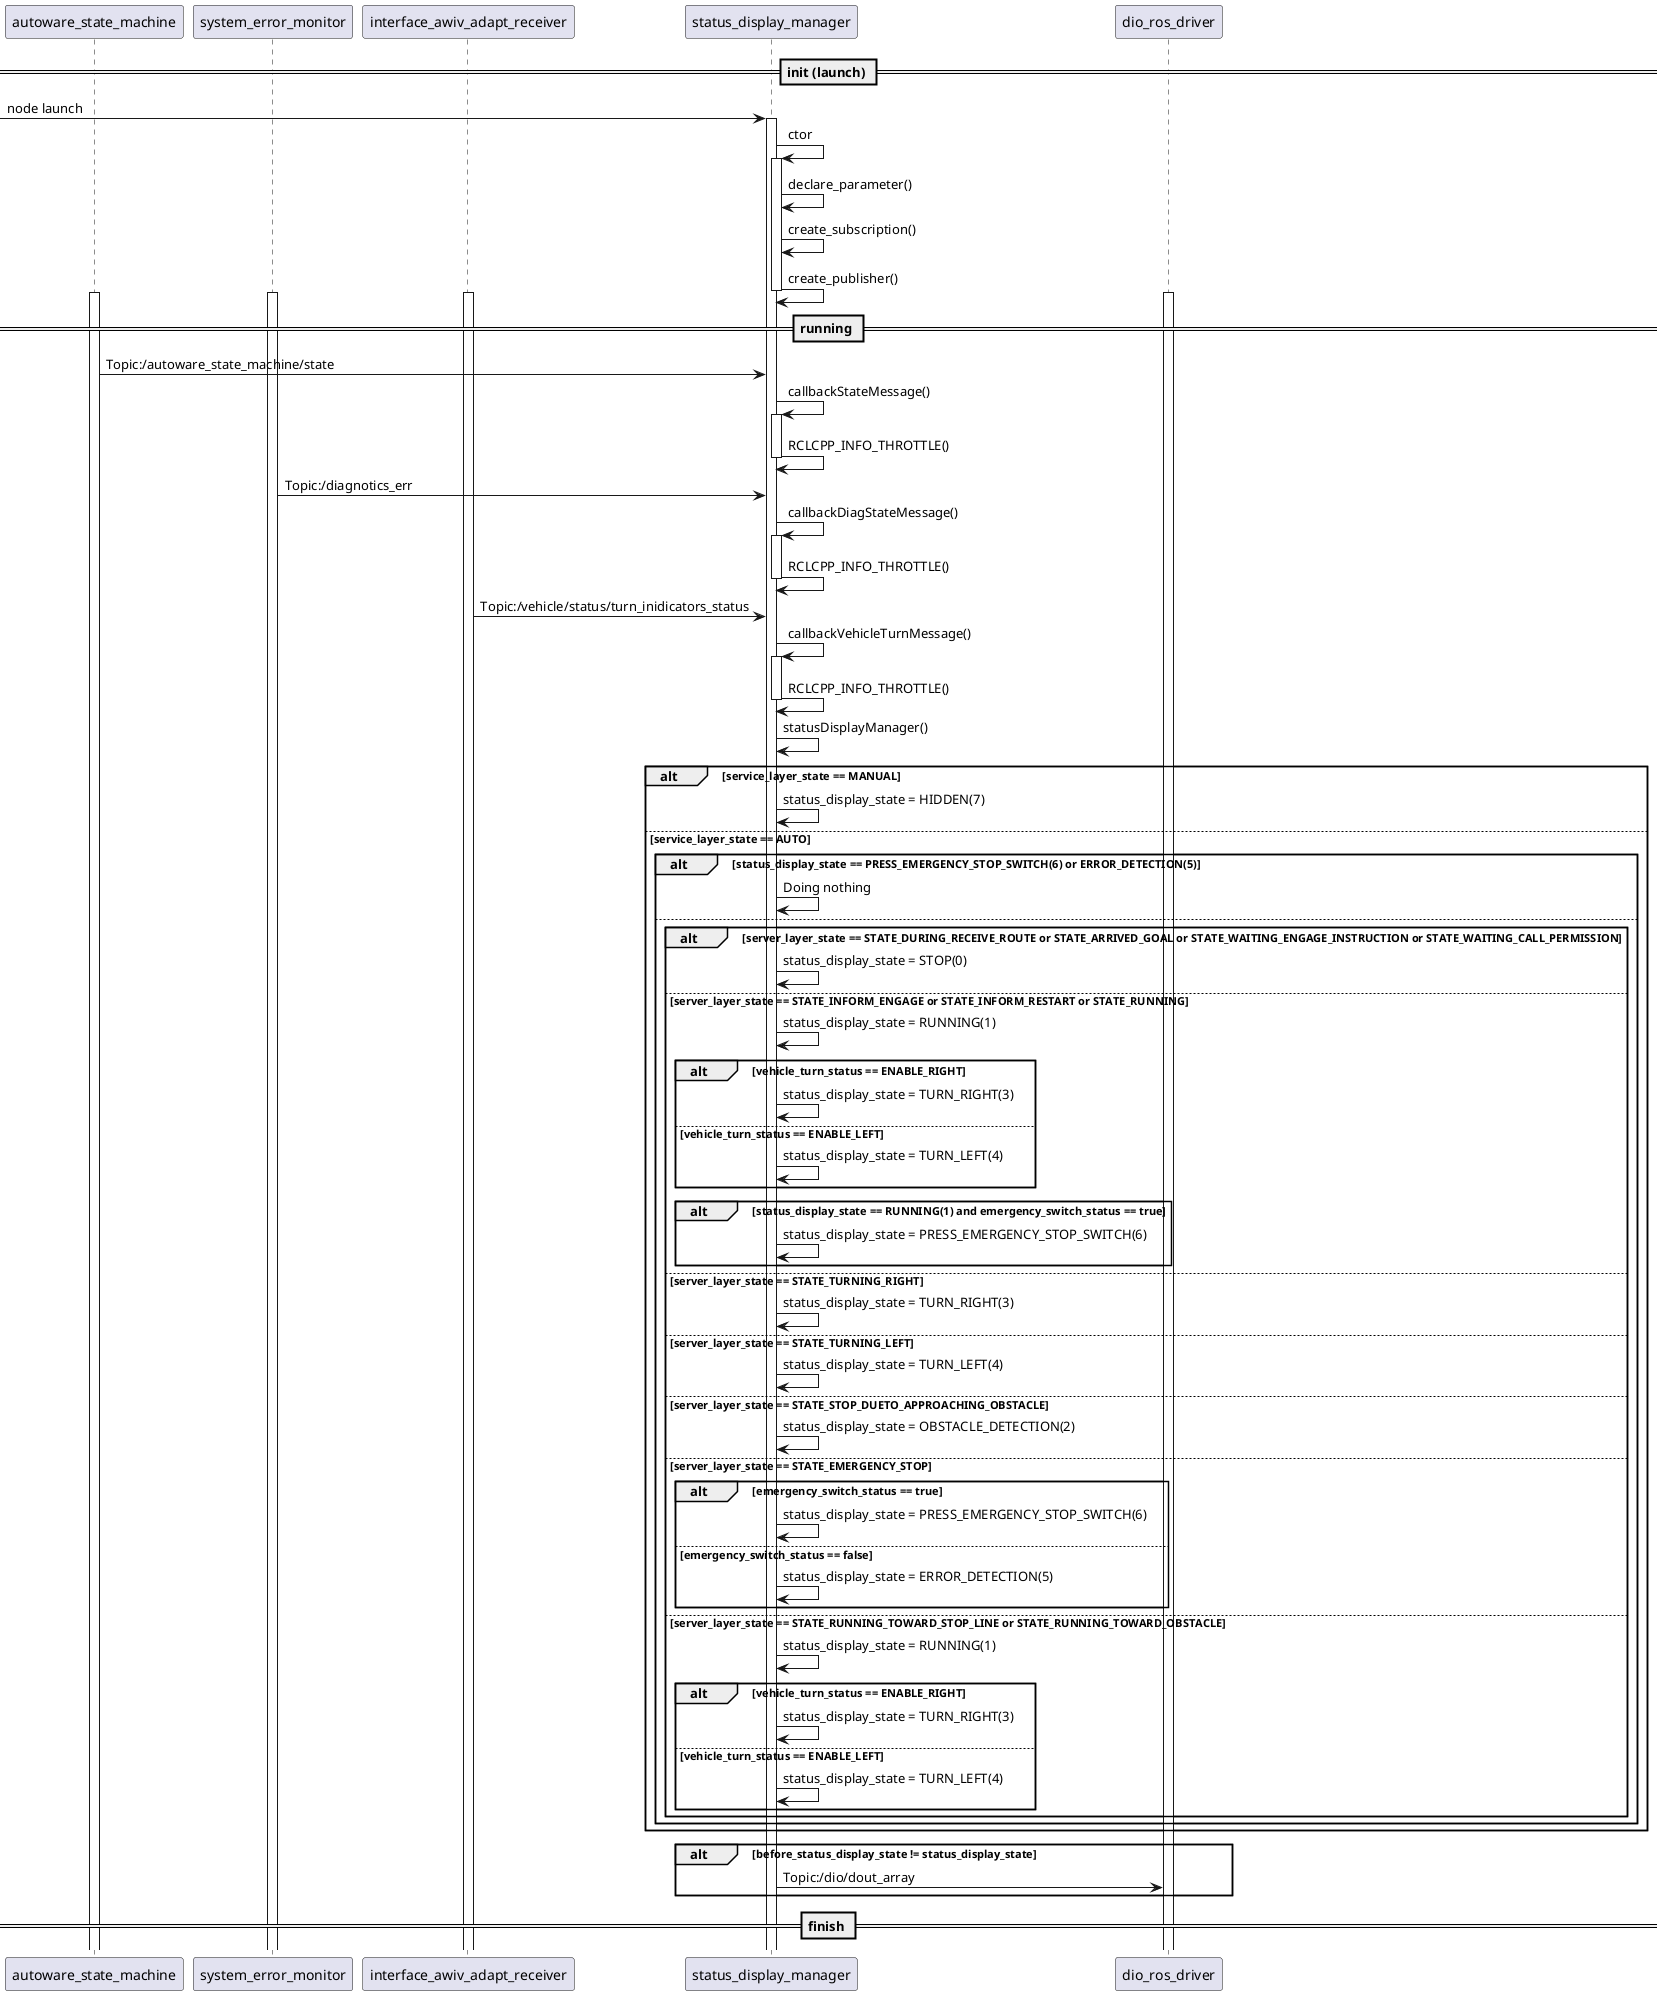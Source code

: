 @startuml

Participant autoware_state_machine as ASM
Participant system_error_monitor as SEM
Participant  interface_awiv_adapt_receiver as IAAR
Participant status_display_manager as SDM
Participant dio_ros_driver as DRD

== init (launch) ==

 -> SDM : node launch
activate SDM
    
    SDM -> SDM: ctor
    activate SDM
        SDM -> SDM: declare_parameter()
        SDM -> SDM: create_subscription()
        SDM -> SDM: create_publisher()  

== running ==
activate ASM
activate SEM
activate IAAR
activate DRD
    deactivate SDM

    ASM -> SDM: Topic:/autoware_state_machine/state
    SDM -> SDM: callbackStateMessage()
    activate SDM
        SDM -> SDM: RCLCPP_INFO_THROTTLE()
    deactivate SDM

    SEM -> SDM: Topic:/diagnotics_err
    SDM -> SDM: callbackDiagStateMessage()
    activate SDM
        SDM -> SDM: RCLCPP_INFO_THROTTLE()
    deactivate SDM
    
    IAAR -> SDM: Topic:/vehicle/status/turn_inidicators_status
    SDM -> SDM: callbackVehicleTurnMessage()
    activate SDM
        SDM -> SDM: RCLCPP_INFO_THROTTLE()
    deactivate SDM

    SDM -> SDM: statusDisplayManager()

alt service_layer_state == MANUAL
    SDM -> SDM: status_display_state = HIDDEN(7)

else service_layer_state == AUTO
    alt status_display_state == PRESS_EMERGENCY_STOP_SWITCH(6) or ERROR_DETECTION(5)
        SDM -> SDM: Doing nothing
    else 
        alt server_layer_state == STATE_DURING_RECEIVE_ROUTE or STATE_ARRIVED_GOAL or STATE_WAITING_ENGAGE_INSTRUCTION or STATE_WAITING_CALL_PERMISSION
            SDM -> SDM: status_display_state = STOP(0)
        else server_layer_state == STATE_INFORM_ENGAGE or STATE_INFORM_RESTART or STATE_RUNNING
            SDM -> SDM: status_display_state = RUNNING(1)
            alt vehicle_turn_status == ENABLE_RIGHT
                SDM -> SDM: status_display_state = TURN_RIGHT(3)
            else vehicle_turn_status == ENABLE_LEFT
                SDM -> SDM: status_display_state = TURN_LEFT(4)         
            end
            alt status_display_state == RUNNING(1) and emergency_switch_status == true
                SDM -> SDM: status_display_state = PRESS_EMERGENCY_STOP_SWITCH(6)  
            end
        else server_layer_state == STATE_TURNING_RIGHT
            SDM -> SDM: status_display_state = TURN_RIGHT(3) 
        else server_layer_state == STATE_TURNING_LEFT
            SDM -> SDM: status_display_state = TURN_LEFT(4)
        else server_layer_state == STATE_STOP_DUETO_APPROACHING_OBSTACLE
            SDM -> SDM: status_display_state = OBSTACLE_DETECTION(2)
        else server_layer_state == STATE_EMERGENCY_STOP
            alt emergency_switch_status == true
                SDM -> SDM: status_display_state = PRESS_EMERGENCY_STOP_SWITCH(6) 
            else emergency_switch_status == false
                SDM -> SDM: status_display_state = ERROR_DETECTION(5)
            end
        else server_layer_state == STATE_RUNNING_TOWARD_STOP_LINE or STATE_RUNNING_TOWARD_OBSTACLE
            SDM -> SDM: status_display_state = RUNNING(1)
            alt vehicle_turn_status == ENABLE_RIGHT
                SDM -> SDM: status_display_state = TURN_RIGHT(3) 
            else vehicle_turn_status == ENABLE_LEFT
                SDM -> SDM: status_display_state = TURN_LEFT(4)           
            end
        end
    end
end

alt before_status_display_state != status_display_state
    activate SDM
        SDM -> DRD: Topic:/dio/dout_array
end

== finish ==

@enduml